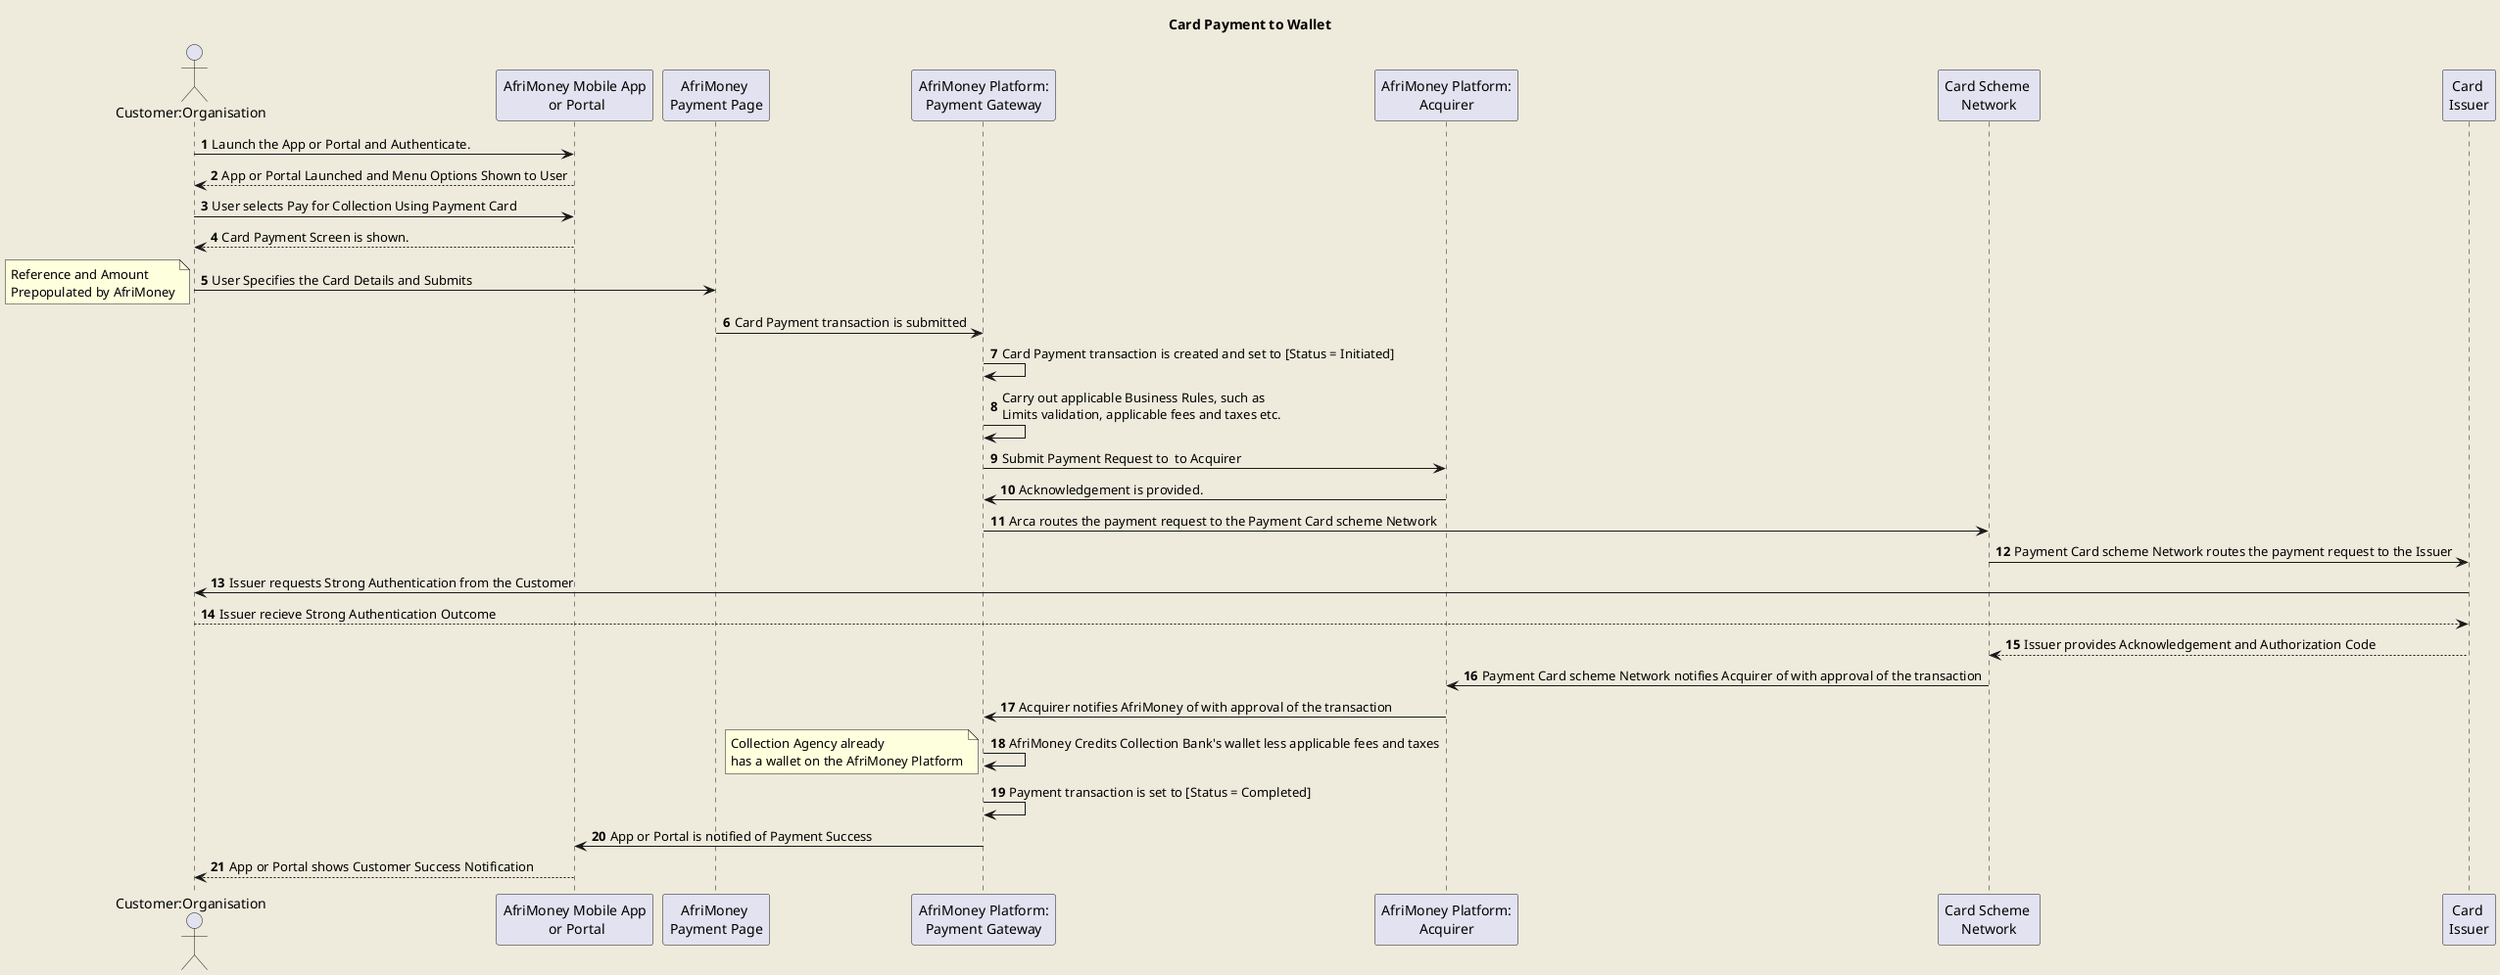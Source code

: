 @startuml Card Payment to Wallet 
skinparam backgroundColor #EEEBDC

title Card Payment to Wallet

autonumber



actor contact as "Customer:Organisation"
participant app  as "AfriMoney Mobile App\n or Portal"
participant pp  as "AfriMoney \nPayment Page"
participant afri  as "AfriMoney Platform:\nPayment Gateway"
participant acq  as "AfriMoney Platform:\nAcquirer"
participant scheme as "Card Scheme \nNetwork"
participant issuer as "Card \nIssuer"



contact -> app: Launch the App or Portal and Authenticate. 
app --> contact: App or Portal Launched and Menu Options Shown to User
contact -> app: User selects Pay for Collection Using Payment Card
app --> contact: Card Payment Screen is shown. 
contact -> pp: User Specifies the Card Details and Submits
note left: Reference and Amount \nPrepopulated by AfriMoney
pp -> afri: Card Payment transaction is submitted
afri -> afri: Card Payment transaction is created and set to [Status = Initiated]
afri -> afri: Carry out applicable Business Rules, such as \nLimits validation, applicable fees and taxes etc.
afri -> acq: Submit Payment Request to  to Acquirer
acq -> afri: Acknowledgement is provided. 
afri -> scheme: Arca routes the payment request to the Payment Card scheme Network
scheme -> issuer: Payment Card scheme Network routes the payment request to the Issuer
issuer -> contact: Issuer requests Strong Authentication from the Customer
contact --> issuer: Issuer recieve Strong Authentication Outcome
issuer --> scheme :  Issuer provides Acknowledgement and Authorization Code 
scheme -> acq : Payment Card scheme Network notifies Acquirer of with approval of the transaction 
acq -> afri :  Acquirer notifies AfriMoney of with approval of the transaction 
afri -> afri : AfriMoney Credits Collection Bank's wallet less applicable fees and taxes
note left: Collection Agency already \nhas a wallet on the AfriMoney Platform
afri -> afri: Payment transaction is set to [Status = Completed]
afri-> app: App or Portal is notified of Payment Success
app --> contact: App or Portal shows Customer Success Notification 


 


@enduml
